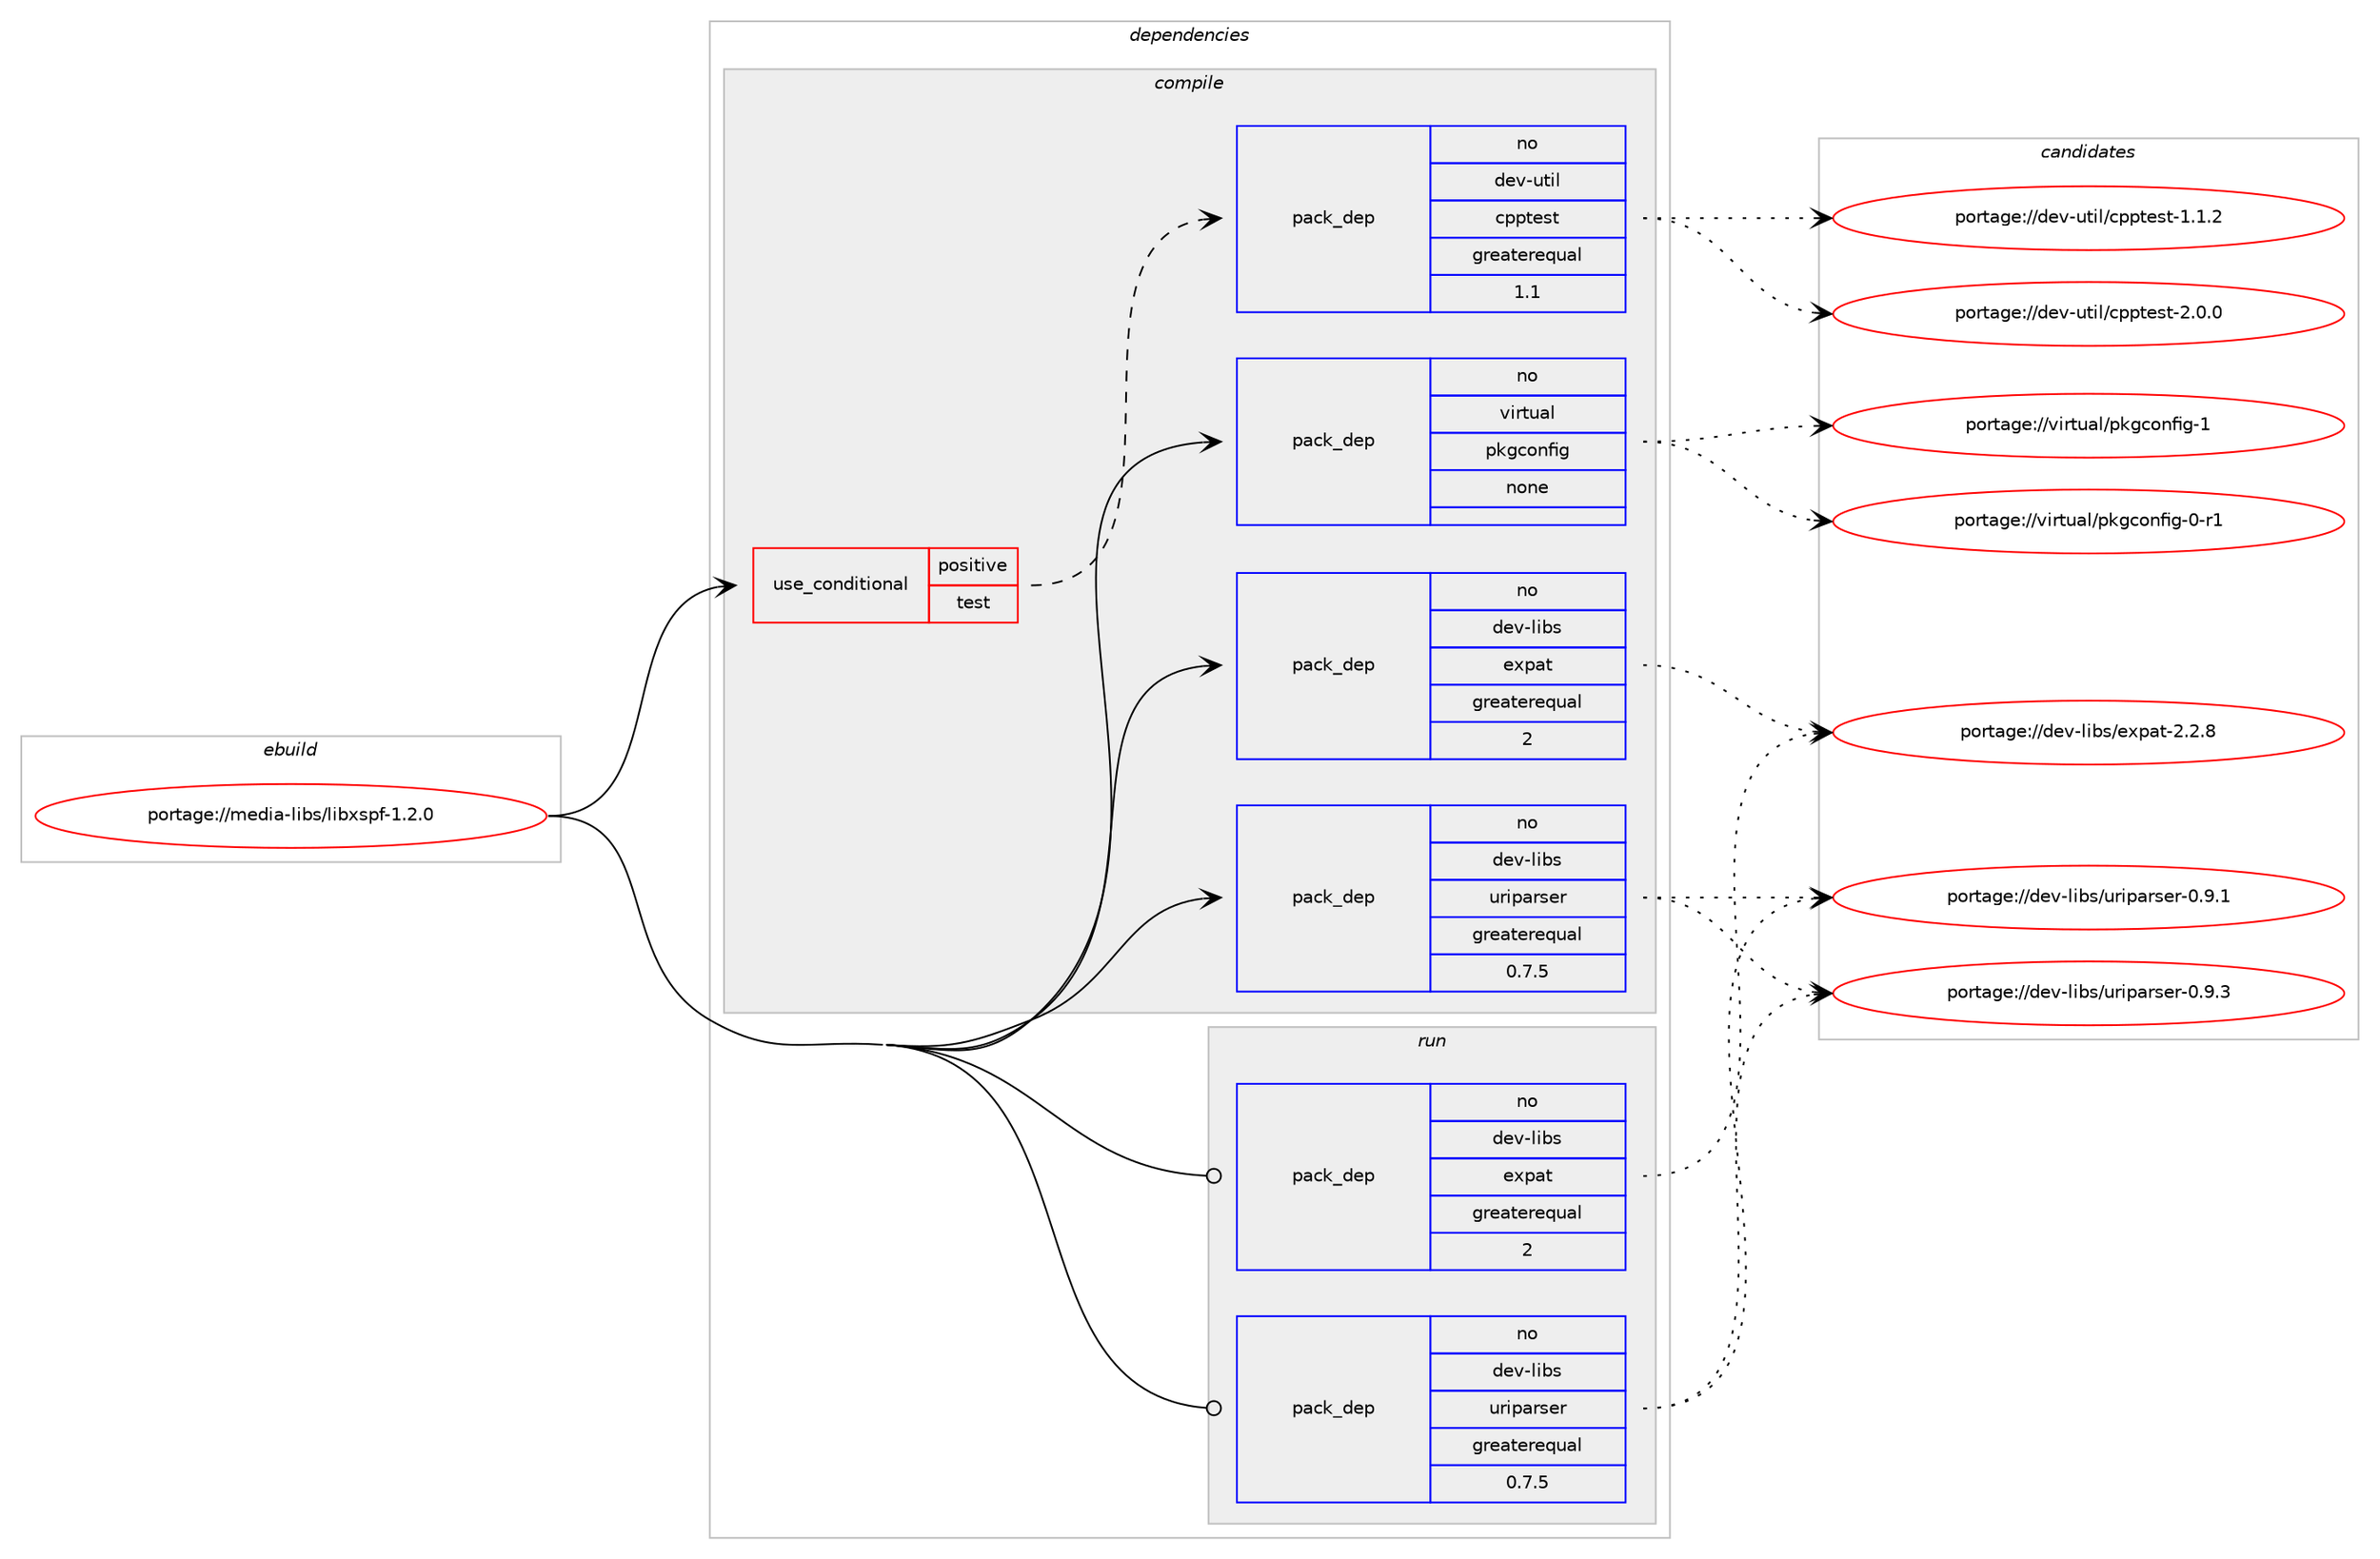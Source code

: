 digraph prolog {

# *************
# Graph options
# *************

newrank=true;
concentrate=true;
compound=true;
graph [rankdir=LR,fontname=Helvetica,fontsize=10,ranksep=1.5];#, ranksep=2.5, nodesep=0.2];
edge  [arrowhead=vee];
node  [fontname=Helvetica,fontsize=10];

# **********
# The ebuild
# **********

subgraph cluster_leftcol {
color=gray;
rank=same;
label=<<i>ebuild</i>>;
id [label="portage://media-libs/libxspf-1.2.0", color=red, width=4, href="../media-libs/libxspf-1.2.0.svg"];
}

# ****************
# The dependencies
# ****************

subgraph cluster_midcol {
color=gray;
label=<<i>dependencies</i>>;
subgraph cluster_compile {
fillcolor="#eeeeee";
style=filled;
label=<<i>compile</i>>;
subgraph cond47770 {
dependency209554 [label=<<TABLE BORDER="0" CELLBORDER="1" CELLSPACING="0" CELLPADDING="4"><TR><TD ROWSPAN="3" CELLPADDING="10">use_conditional</TD></TR><TR><TD>positive</TD></TR><TR><TD>test</TD></TR></TABLE>>, shape=none, color=red];
subgraph pack158540 {
dependency209555 [label=<<TABLE BORDER="0" CELLBORDER="1" CELLSPACING="0" CELLPADDING="4" WIDTH="220"><TR><TD ROWSPAN="6" CELLPADDING="30">pack_dep</TD></TR><TR><TD WIDTH="110">no</TD></TR><TR><TD>dev-util</TD></TR><TR><TD>cpptest</TD></TR><TR><TD>greaterequal</TD></TR><TR><TD>1.1</TD></TR></TABLE>>, shape=none, color=blue];
}
dependency209554:e -> dependency209555:w [weight=20,style="dashed",arrowhead="vee"];
}
id:e -> dependency209554:w [weight=20,style="solid",arrowhead="vee"];
subgraph pack158541 {
dependency209556 [label=<<TABLE BORDER="0" CELLBORDER="1" CELLSPACING="0" CELLPADDING="4" WIDTH="220"><TR><TD ROWSPAN="6" CELLPADDING="30">pack_dep</TD></TR><TR><TD WIDTH="110">no</TD></TR><TR><TD>dev-libs</TD></TR><TR><TD>expat</TD></TR><TR><TD>greaterequal</TD></TR><TR><TD>2</TD></TR></TABLE>>, shape=none, color=blue];
}
id:e -> dependency209556:w [weight=20,style="solid",arrowhead="vee"];
subgraph pack158542 {
dependency209557 [label=<<TABLE BORDER="0" CELLBORDER="1" CELLSPACING="0" CELLPADDING="4" WIDTH="220"><TR><TD ROWSPAN="6" CELLPADDING="30">pack_dep</TD></TR><TR><TD WIDTH="110">no</TD></TR><TR><TD>dev-libs</TD></TR><TR><TD>uriparser</TD></TR><TR><TD>greaterequal</TD></TR><TR><TD>0.7.5</TD></TR></TABLE>>, shape=none, color=blue];
}
id:e -> dependency209557:w [weight=20,style="solid",arrowhead="vee"];
subgraph pack158543 {
dependency209558 [label=<<TABLE BORDER="0" CELLBORDER="1" CELLSPACING="0" CELLPADDING="4" WIDTH="220"><TR><TD ROWSPAN="6" CELLPADDING="30">pack_dep</TD></TR><TR><TD WIDTH="110">no</TD></TR><TR><TD>virtual</TD></TR><TR><TD>pkgconfig</TD></TR><TR><TD>none</TD></TR><TR><TD></TD></TR></TABLE>>, shape=none, color=blue];
}
id:e -> dependency209558:w [weight=20,style="solid",arrowhead="vee"];
}
subgraph cluster_compileandrun {
fillcolor="#eeeeee";
style=filled;
label=<<i>compile and run</i>>;
}
subgraph cluster_run {
fillcolor="#eeeeee";
style=filled;
label=<<i>run</i>>;
subgraph pack158544 {
dependency209559 [label=<<TABLE BORDER="0" CELLBORDER="1" CELLSPACING="0" CELLPADDING="4" WIDTH="220"><TR><TD ROWSPAN="6" CELLPADDING="30">pack_dep</TD></TR><TR><TD WIDTH="110">no</TD></TR><TR><TD>dev-libs</TD></TR><TR><TD>expat</TD></TR><TR><TD>greaterequal</TD></TR><TR><TD>2</TD></TR></TABLE>>, shape=none, color=blue];
}
id:e -> dependency209559:w [weight=20,style="solid",arrowhead="odot"];
subgraph pack158545 {
dependency209560 [label=<<TABLE BORDER="0" CELLBORDER="1" CELLSPACING="0" CELLPADDING="4" WIDTH="220"><TR><TD ROWSPAN="6" CELLPADDING="30">pack_dep</TD></TR><TR><TD WIDTH="110">no</TD></TR><TR><TD>dev-libs</TD></TR><TR><TD>uriparser</TD></TR><TR><TD>greaterequal</TD></TR><TR><TD>0.7.5</TD></TR></TABLE>>, shape=none, color=blue];
}
id:e -> dependency209560:w [weight=20,style="solid",arrowhead="odot"];
}
}

# **************
# The candidates
# **************

subgraph cluster_choices {
rank=same;
color=gray;
label=<<i>candidates</i>>;

subgraph choice158540 {
color=black;
nodesep=1;
choice100101118451171161051084799112112116101115116455046484648 [label="portage://dev-util/cpptest-2.0.0", color=red, width=4,href="../dev-util/cpptest-2.0.0.svg"];
choice100101118451171161051084799112112116101115116454946494650 [label="portage://dev-util/cpptest-1.1.2", color=red, width=4,href="../dev-util/cpptest-1.1.2.svg"];
dependency209555:e -> choice100101118451171161051084799112112116101115116455046484648:w [style=dotted,weight="100"];
dependency209555:e -> choice100101118451171161051084799112112116101115116454946494650:w [style=dotted,weight="100"];
}
subgraph choice158541 {
color=black;
nodesep=1;
choice10010111845108105981154710112011297116455046504656 [label="portage://dev-libs/expat-2.2.8", color=red, width=4,href="../dev-libs/expat-2.2.8.svg"];
dependency209556:e -> choice10010111845108105981154710112011297116455046504656:w [style=dotted,weight="100"];
}
subgraph choice158542 {
color=black;
nodesep=1;
choice10010111845108105981154711711410511297114115101114454846574651 [label="portage://dev-libs/uriparser-0.9.3", color=red, width=4,href="../dev-libs/uriparser-0.9.3.svg"];
choice10010111845108105981154711711410511297114115101114454846574649 [label="portage://dev-libs/uriparser-0.9.1", color=red, width=4,href="../dev-libs/uriparser-0.9.1.svg"];
dependency209557:e -> choice10010111845108105981154711711410511297114115101114454846574651:w [style=dotted,weight="100"];
dependency209557:e -> choice10010111845108105981154711711410511297114115101114454846574649:w [style=dotted,weight="100"];
}
subgraph choice158543 {
color=black;
nodesep=1;
choice1181051141161179710847112107103991111101021051034549 [label="portage://virtual/pkgconfig-1", color=red, width=4,href="../virtual/pkgconfig-1.svg"];
choice11810511411611797108471121071039911111010210510345484511449 [label="portage://virtual/pkgconfig-0-r1", color=red, width=4,href="../virtual/pkgconfig-0-r1.svg"];
dependency209558:e -> choice1181051141161179710847112107103991111101021051034549:w [style=dotted,weight="100"];
dependency209558:e -> choice11810511411611797108471121071039911111010210510345484511449:w [style=dotted,weight="100"];
}
subgraph choice158544 {
color=black;
nodesep=1;
choice10010111845108105981154710112011297116455046504656 [label="portage://dev-libs/expat-2.2.8", color=red, width=4,href="../dev-libs/expat-2.2.8.svg"];
dependency209559:e -> choice10010111845108105981154710112011297116455046504656:w [style=dotted,weight="100"];
}
subgraph choice158545 {
color=black;
nodesep=1;
choice10010111845108105981154711711410511297114115101114454846574651 [label="portage://dev-libs/uriparser-0.9.3", color=red, width=4,href="../dev-libs/uriparser-0.9.3.svg"];
choice10010111845108105981154711711410511297114115101114454846574649 [label="portage://dev-libs/uriparser-0.9.1", color=red, width=4,href="../dev-libs/uriparser-0.9.1.svg"];
dependency209560:e -> choice10010111845108105981154711711410511297114115101114454846574651:w [style=dotted,weight="100"];
dependency209560:e -> choice10010111845108105981154711711410511297114115101114454846574649:w [style=dotted,weight="100"];
}
}

}
